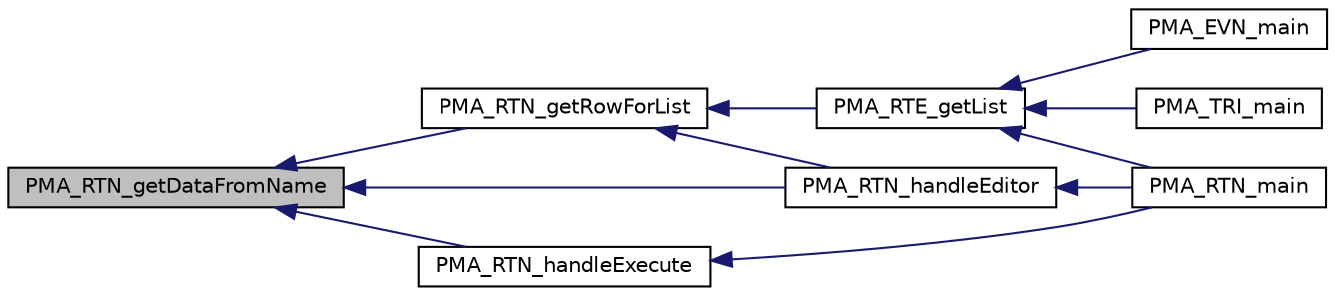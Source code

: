 digraph G
{
  edge [fontname="Helvetica",fontsize="10",labelfontname="Helvetica",labelfontsize="10"];
  node [fontname="Helvetica",fontsize="10",shape=record];
  rankdir="LR";
  Node1 [label="PMA_RTN_getDataFromName",height=0.2,width=0.4,color="black", fillcolor="grey75", style="filled" fontcolor="black"];
  Node1 -> Node2 [dir="back",color="midnightblue",fontsize="10",style="solid",fontname="Helvetica"];
  Node2 [label="PMA_RTN_getRowForList",height=0.2,width=0.4,color="black", fillcolor="white", style="filled",URL="$rte__list_8lib_8php.html#aece2dab96a3cb0b4141f7daff960ec3b",tooltip="Creates the contents for a row in the list of routines."];
  Node2 -> Node3 [dir="back",color="midnightblue",fontsize="10",style="solid",fontname="Helvetica"];
  Node3 [label="PMA_RTE_getList",height=0.2,width=0.4,color="black", fillcolor="white", style="filled",URL="$rte__list_8lib_8php.html#a0376d09c0e0dbe44c936a45538f16a2e",tooltip="Creates a list of items containing the relevant information and some action links."];
  Node3 -> Node4 [dir="back",color="midnightblue",fontsize="10",style="solid",fontname="Helvetica"];
  Node4 [label="PMA_EVN_main",height=0.2,width=0.4,color="black", fillcolor="white", style="filled",URL="$rte__events_8lib_8php.html#a32e646576e5c66cfc0172efe82baedd3",tooltip="Main function for the events functionality."];
  Node3 -> Node5 [dir="back",color="midnightblue",fontsize="10",style="solid",fontname="Helvetica"];
  Node5 [label="PMA_RTN_main",height=0.2,width=0.4,color="black", fillcolor="white", style="filled",URL="$rte__routines_8lib_8php.html#a82a7cafa80bbc1f971939fd5ddc169fc",tooltip="Main function for the routines functionality."];
  Node3 -> Node6 [dir="back",color="midnightblue",fontsize="10",style="solid",fontname="Helvetica"];
  Node6 [label="PMA_TRI_main",height=0.2,width=0.4,color="black", fillcolor="white", style="filled",URL="$rte__triggers_8lib_8php.html#a9718500ed4111c7d22990addfe65b205",tooltip="Main function for the triggers functionality."];
  Node2 -> Node7 [dir="back",color="midnightblue",fontsize="10",style="solid",fontname="Helvetica"];
  Node7 [label="PMA_RTN_handleEditor",height=0.2,width=0.4,color="black", fillcolor="white", style="filled",URL="$rte__routines_8lib_8php.html#a5984f0f939595e2946293d251a03e095",tooltip="Handles editor requests for adding or editing an item."];
  Node7 -> Node5 [dir="back",color="midnightblue",fontsize="10",style="solid",fontname="Helvetica"];
  Node1 -> Node7 [dir="back",color="midnightblue",fontsize="10",style="solid",fontname="Helvetica"];
  Node1 -> Node8 [dir="back",color="midnightblue",fontsize="10",style="solid",fontname="Helvetica"];
  Node8 [label="PMA_RTN_handleExecute",height=0.2,width=0.4,color="black", fillcolor="white", style="filled",URL="$rte__routines_8lib_8php.html#ac32716fc36f9d698b0469448d389f417",tooltip="Handles requests for executing a routine."];
  Node8 -> Node5 [dir="back",color="midnightblue",fontsize="10",style="solid",fontname="Helvetica"];
}
